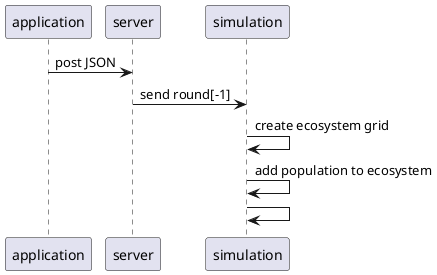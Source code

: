 @startuml

participant application
participant server
participant simulation

application -> server: post JSON
server -> simulation: send round[-1]
simulation -> simulation: create ecosystem grid
simulation -> simulation: add population to ecosystem
simulation -> simulation: 

@enduml